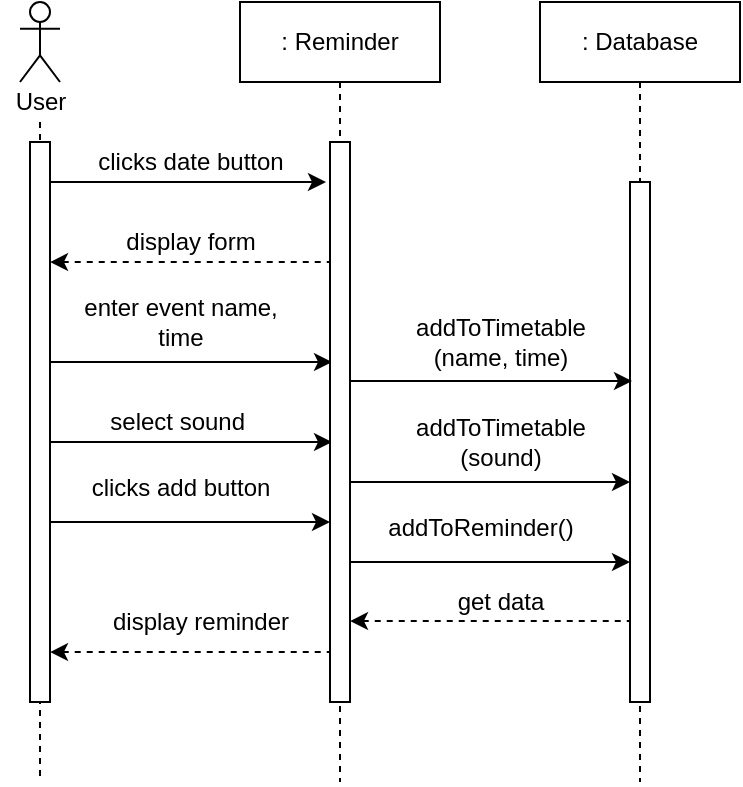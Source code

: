 <mxfile version="15.0.3" type="github">
  <diagram id="H5QIMgeE7Zo3_wGfTSzH" name="Page-1">
    <mxGraphModel dx="1847" dy="548" grid="1" gridSize="10" guides="1" tooltips="1" connect="1" arrows="1" fold="1" page="1" pageScale="1" pageWidth="850" pageHeight="1100" math="0" shadow="0">
      <root>
        <mxCell id="0" />
        <mxCell id="1" parent="0" />
        <mxCell id="m1yEv1fIaa3WlZkVyxbv-2" style="edgeStyle=orthogonalEdgeStyle;rounded=0;orthogonalLoop=1;jettySize=auto;html=1;endArrow=none;endFill=0;dashed=1;" parent="1" source="m1yEv1fIaa3WlZkVyxbv-10" edge="1">
          <mxGeometry relative="1" as="geometry">
            <mxPoint x="-690" y="450" as="targetPoint" />
            <mxPoint x="-690.5" y="-130.5" as="sourcePoint" />
            <Array as="points" />
          </mxGeometry>
        </mxCell>
        <mxCell id="m1yEv1fIaa3WlZkVyxbv-3" value="" style="shape=umlActor;verticalLabelPosition=bottom;verticalAlign=top;html=1;outlineConnect=0;" parent="1" vertex="1">
          <mxGeometry x="-700" y="60" width="20" height="40" as="geometry" />
        </mxCell>
        <mxCell id="m1yEv1fIaa3WlZkVyxbv-4" value=": Reminder" style="rounded=0;whiteSpace=wrap;html=1;" parent="1" vertex="1">
          <mxGeometry x="-590" y="60" width="100" height="40" as="geometry" />
        </mxCell>
        <mxCell id="m1yEv1fIaa3WlZkVyxbv-5" style="edgeStyle=orthogonalEdgeStyle;rounded=0;orthogonalLoop=1;jettySize=auto;html=1;endArrow=none;endFill=0;dashed=1;" parent="1" source="m1yEv1fIaa3WlZkVyxbv-6" edge="1">
          <mxGeometry relative="1" as="geometry">
            <mxPoint x="-390" y="450" as="targetPoint" />
          </mxGeometry>
        </mxCell>
        <mxCell id="m1yEv1fIaa3WlZkVyxbv-6" value=": Database" style="rounded=0;whiteSpace=wrap;html=1;" parent="1" vertex="1">
          <mxGeometry x="-440" y="60" width="100" height="40" as="geometry" />
        </mxCell>
        <mxCell id="m1yEv1fIaa3WlZkVyxbv-7" value="" style="endArrow=classic;html=1;" parent="1" edge="1">
          <mxGeometry width="50" height="50" relative="1" as="geometry">
            <mxPoint x="-690" y="150" as="sourcePoint" />
            <mxPoint x="-547" y="150" as="targetPoint" />
          </mxGeometry>
        </mxCell>
        <mxCell id="m1yEv1fIaa3WlZkVyxbv-8" value="clicks date button" style="text;html=1;align=center;verticalAlign=middle;resizable=0;points=[];autosize=1;strokeColor=none;" parent="1" vertex="1">
          <mxGeometry x="-670" y="130" width="110" height="20" as="geometry" />
        </mxCell>
        <mxCell id="m1yEv1fIaa3WlZkVyxbv-9" value="" style="html=1;points=[];perimeter=orthogonalPerimeter;fillColor=#ffffff;" parent="1" vertex="1">
          <mxGeometry x="-395" y="150" width="10" height="260" as="geometry" />
        </mxCell>
        <mxCell id="m1yEv1fIaa3WlZkVyxbv-10" value="User" style="text;html=1;align=center;verticalAlign=middle;resizable=0;points=[];autosize=1;strokeColor=none;" parent="1" vertex="1">
          <mxGeometry x="-710" y="100" width="40" height="20" as="geometry" />
        </mxCell>
        <mxCell id="m1yEv1fIaa3WlZkVyxbv-11" value="" style="endArrow=classic;html=1;" parent="1" edge="1">
          <mxGeometry width="50" height="50" relative="1" as="geometry">
            <mxPoint x="-685" y="240" as="sourcePoint" />
            <mxPoint x="-544" y="240" as="targetPoint" />
          </mxGeometry>
        </mxCell>
        <mxCell id="m1yEv1fIaa3WlZkVyxbv-12" value="" style="endArrow=none;html=1;entryX=-0.02;entryY=0.222;entryDx=0;entryDy=0;entryPerimeter=0;startArrow=classic;startFill=1;endFill=0;dashed=1;" parent="1" edge="1">
          <mxGeometry width="50" height="50" relative="1" as="geometry">
            <mxPoint x="-685" y="190.02" as="sourcePoint" />
            <mxPoint x="-545.2" y="190" as="targetPoint" />
          </mxGeometry>
        </mxCell>
        <mxCell id="m1yEv1fIaa3WlZkVyxbv-14" value="" style="edgeStyle=orthogonalEdgeStyle;rounded=0;orthogonalLoop=1;jettySize=auto;html=1;endArrow=none;endFill=0;dashed=1;" parent="1" source="m1yEv1fIaa3WlZkVyxbv-4" edge="1">
          <mxGeometry relative="1" as="geometry">
            <mxPoint x="-540" y="450" as="targetPoint" />
            <mxPoint x="-540" y="100" as="sourcePoint" />
            <Array as="points">
              <mxPoint x="-540" y="190" />
              <mxPoint x="-540" y="190" />
            </Array>
          </mxGeometry>
        </mxCell>
        <mxCell id="m1yEv1fIaa3WlZkVyxbv-15" value="display form" style="text;html=1;align=center;verticalAlign=middle;resizable=0;points=[];autosize=1;strokeColor=none;" parent="1" vertex="1">
          <mxGeometry x="-655" y="170" width="80" height="20" as="geometry" />
        </mxCell>
        <mxCell id="m1yEv1fIaa3WlZkVyxbv-16" value="enter event name, &lt;br&gt;time" style="text;html=1;align=center;verticalAlign=middle;resizable=0;points=[];autosize=1;strokeColor=none;" parent="1" vertex="1">
          <mxGeometry x="-675" y="205" width="110" height="30" as="geometry" />
        </mxCell>
        <mxCell id="m1yEv1fIaa3WlZkVyxbv-17" value="" style="endArrow=classic;html=1;" parent="1" edge="1">
          <mxGeometry width="50" height="50" relative="1" as="geometry">
            <mxPoint x="-685" y="280" as="sourcePoint" />
            <mxPoint x="-544" y="280" as="targetPoint" />
          </mxGeometry>
        </mxCell>
        <mxCell id="m1yEv1fIaa3WlZkVyxbv-18" value="" style="endArrow=classic;html=1;" parent="1" edge="1">
          <mxGeometry width="50" height="50" relative="1" as="geometry">
            <mxPoint x="-536" y="300" as="sourcePoint" />
            <mxPoint x="-395" y="300" as="targetPoint" />
          </mxGeometry>
        </mxCell>
        <mxCell id="m1yEv1fIaa3WlZkVyxbv-19" value="" style="endArrow=classic;html=1;" parent="1" edge="1">
          <mxGeometry width="50" height="50" relative="1" as="geometry">
            <mxPoint x="-535" y="249.5" as="sourcePoint" />
            <mxPoint x="-394" y="249.5" as="targetPoint" />
          </mxGeometry>
        </mxCell>
        <mxCell id="m1yEv1fIaa3WlZkVyxbv-23" value="select sound&amp;nbsp;" style="text;html=1;align=center;verticalAlign=middle;resizable=0;points=[];autosize=1;strokeColor=none;" parent="1" vertex="1">
          <mxGeometry x="-665" y="260" width="90" height="20" as="geometry" />
        </mxCell>
        <mxCell id="m1yEv1fIaa3WlZkVyxbv-24" value="addToTimetable&lt;br&gt;(name, time)&lt;span style=&quot;color: rgba(0 , 0 , 0 , 0) ; font-family: monospace ; font-size: 0px&quot;&gt;%3CmxGraphModel%3E%3Croot%3E%3CmxCell%20id%3D%220%22%2F%3E%3CmxCell%20id%3D%221%22%20parent%3D%220%22%2F%3E%3CmxCell%20id%3D%222%22%20value%3D%22%22%20style%3D%22endArrow%3Dnone%3Bhtml%3D1%3BentryX%3D-0.02%3BentryY%3D0.222%3BentryDx%3D0%3BentryDy%3D0%3BentryPerimeter%3D0%3BstartArrow%3Dclassic%3BstartFill%3D1%3BendFill%3D0%3Bdashed%3D1%3B%22%20edge%3D%221%22%20parent%3D%221%22%3E%3CmxGeometry%20width%3D%2250%22%20height%3D%2250%22%20relative%3D%221%22%20as%3D%22geometry%22%3E%3CmxPoint%20x%3D%22-340%22%20y%3D%22330.02%22%20as%3D%22sourcePoint%22%2F%3E%3CmxPoint%20x%3D%22-200.2%22%20y%3D%22330%22%20as%3D%22targetPoint%22%2F%3E%3C%2FmxGeometry%3E%3C%2FmxCell%3E%3C%2Froot%3E%3C%2FmxGraphModel%3E&lt;/span&gt;" style="text;html=1;align=center;verticalAlign=middle;resizable=0;points=[];autosize=1;strokeColor=none;" parent="1" vertex="1">
          <mxGeometry x="-510" y="210" width="100" height="40" as="geometry" />
        </mxCell>
        <mxCell id="m1yEv1fIaa3WlZkVyxbv-25" value="addToTimetable&lt;br&gt;(sound)&lt;span style=&quot;color: rgba(0 , 0 , 0 , 0) ; font-family: monospace ; font-size: 0px&quot;&gt;%3CmxGraphModel%3E%3Croot%3E%3CmxCell%20id%3D%220%22%2F%3E%3CmxCell%20id%3D%221%22%20parent%3D%220%22%2F%3E%3CmxCell%20id%3D%222%22%20value%3D%22%22%20style%3D%22endArrow%3Dnone%3Bhtml%3D1%3BentryX%3D-0.02%3BentryY%3D0.222%3BentryDx%3D0%3BentryDy%3D0%3BentryPerimeter%3D0%3BstartArrow%3Dclassic%3BstartFill%3D1%3BendFill%3D0%3Bdashed%3D1%3B%22%20edge%3D%221%22%20parent%3D%221%22%3E%3CmxGeometry%20width%3D%2250%22%20height%3D%2250%22%20relative%3D%221%22%20as%3D%22geometry%22%3E%3CmxPoint%20x%3D%22-340%22%20y%3D%22330.02%22%20as%3D%22sourcePoint%22%2F%3E%3CmxPoint%20x%3D%22-200.2%22%20y%3D%22330%22%20as%3D%22targetPoint%22%2F%3E%3C%2FmxGeometry%3E%3C%2FmxCell%3E%3C%2Froot%3E%3C%2FmxGraphModel%3E&lt;/span&gt;" style="text;html=1;align=center;verticalAlign=middle;resizable=0;points=[];autosize=1;strokeColor=none;" parent="1" vertex="1">
          <mxGeometry x="-510" y="260" width="100" height="40" as="geometry" />
        </mxCell>
        <mxCell id="m1yEv1fIaa3WlZkVyxbv-27" value="" style="endArrow=classic;html=1;" parent="1" edge="1">
          <mxGeometry width="50" height="50" relative="1" as="geometry">
            <mxPoint x="-686" y="320" as="sourcePoint" />
            <mxPoint x="-545" y="320" as="targetPoint" />
          </mxGeometry>
        </mxCell>
        <mxCell id="m1yEv1fIaa3WlZkVyxbv-31" value="clicks add button" style="text;html=1;align=center;verticalAlign=middle;resizable=0;points=[];autosize=1;strokeColor=none;" parent="1" vertex="1">
          <mxGeometry x="-675" y="292.5" width="110" height="20" as="geometry" />
        </mxCell>
        <mxCell id="m1yEv1fIaa3WlZkVyxbv-32" value="addToReminder()" style="text;html=1;align=center;verticalAlign=middle;resizable=0;points=[];autosize=1;strokeColor=none;" parent="1" vertex="1">
          <mxGeometry x="-525" y="312.5" width="110" height="20" as="geometry" />
        </mxCell>
        <mxCell id="m1yEv1fIaa3WlZkVyxbv-34" value="" style="html=1;points=[];perimeter=orthogonalPerimeter;fillColor=#FFFFFF;" parent="1" vertex="1">
          <mxGeometry x="-545" y="355" width="10" height="30" as="geometry" />
        </mxCell>
        <mxCell id="m1yEv1fIaa3WlZkVyxbv-35" value="" style="html=1;points=[];perimeter=orthogonalPerimeter;fillColor=#FFFFFF;" parent="1" vertex="1">
          <mxGeometry x="-695" y="350" width="10" height="30" as="geometry" />
        </mxCell>
        <mxCell id="m1yEv1fIaa3WlZkVyxbv-36" value="" style="html=1;points=[];perimeter=orthogonalPerimeter;fillColor=#FFFFFF;" parent="1" vertex="1">
          <mxGeometry x="-695" y="270" width="10" height="30" as="geometry" />
        </mxCell>
        <mxCell id="m1yEv1fIaa3WlZkVyxbv-40" value="" style="html=1;points=[];perimeter=orthogonalPerimeter;fillColor=#FFFFFF;" parent="1" vertex="1">
          <mxGeometry x="-545" y="275" width="10" height="55" as="geometry" />
        </mxCell>
        <mxCell id="m1yEv1fIaa3WlZkVyxbv-44" value="" style="endArrow=classic;html=1;" parent="1" edge="1">
          <mxGeometry width="50" height="50" relative="1" as="geometry">
            <mxPoint x="-536" y="340" as="sourcePoint" />
            <mxPoint x="-395" y="340" as="targetPoint" />
          </mxGeometry>
        </mxCell>
        <mxCell id="m1yEv1fIaa3WlZkVyxbv-52" value="" style="html=1;points=[];perimeter=orthogonalPerimeter;fillColor=#FFFFFF;" parent="1" vertex="1">
          <mxGeometry x="-545" y="130" width="10" height="280" as="geometry" />
        </mxCell>
        <mxCell id="m1yEv1fIaa3WlZkVyxbv-53" value="" style="html=1;points=[];perimeter=orthogonalPerimeter;fillColor=#ffffff;" parent="1" vertex="1">
          <mxGeometry x="-695" y="130" width="10" height="280" as="geometry" />
        </mxCell>
        <mxCell id="m1yEv1fIaa3WlZkVyxbv-56" value="" style="endArrow=none;html=1;entryX=-0.02;entryY=0.222;entryDx=0;entryDy=0;entryPerimeter=0;startArrow=classic;startFill=1;endFill=0;dashed=1;" parent="1" edge="1">
          <mxGeometry width="50" height="50" relative="1" as="geometry">
            <mxPoint x="-685" y="385.02" as="sourcePoint" />
            <mxPoint x="-545.2" y="385" as="targetPoint" />
          </mxGeometry>
        </mxCell>
        <mxCell id="m1yEv1fIaa3WlZkVyxbv-57" value="" style="endArrow=none;html=1;entryX=-0.02;entryY=0.222;entryDx=0;entryDy=0;entryPerimeter=0;startArrow=classic;startFill=1;endFill=0;dashed=1;" parent="1" edge="1">
          <mxGeometry width="50" height="50" relative="1" as="geometry">
            <mxPoint x="-535" y="369.52" as="sourcePoint" />
            <mxPoint x="-395.2" y="369.5" as="targetPoint" />
          </mxGeometry>
        </mxCell>
        <mxCell id="m1yEv1fIaa3WlZkVyxbv-59" value="get data" style="text;html=1;align=center;verticalAlign=middle;resizable=0;points=[];autosize=1;strokeColor=none;" parent="1" vertex="1">
          <mxGeometry x="-490" y="350" width="60" height="20" as="geometry" />
        </mxCell>
        <mxCell id="m1yEv1fIaa3WlZkVyxbv-60" value="display reminder" style="text;html=1;align=center;verticalAlign=middle;resizable=0;points=[];autosize=1;strokeColor=none;" parent="1" vertex="1">
          <mxGeometry x="-660" y="360" width="100" height="20" as="geometry" />
        </mxCell>
      </root>
    </mxGraphModel>
  </diagram>
</mxfile>

